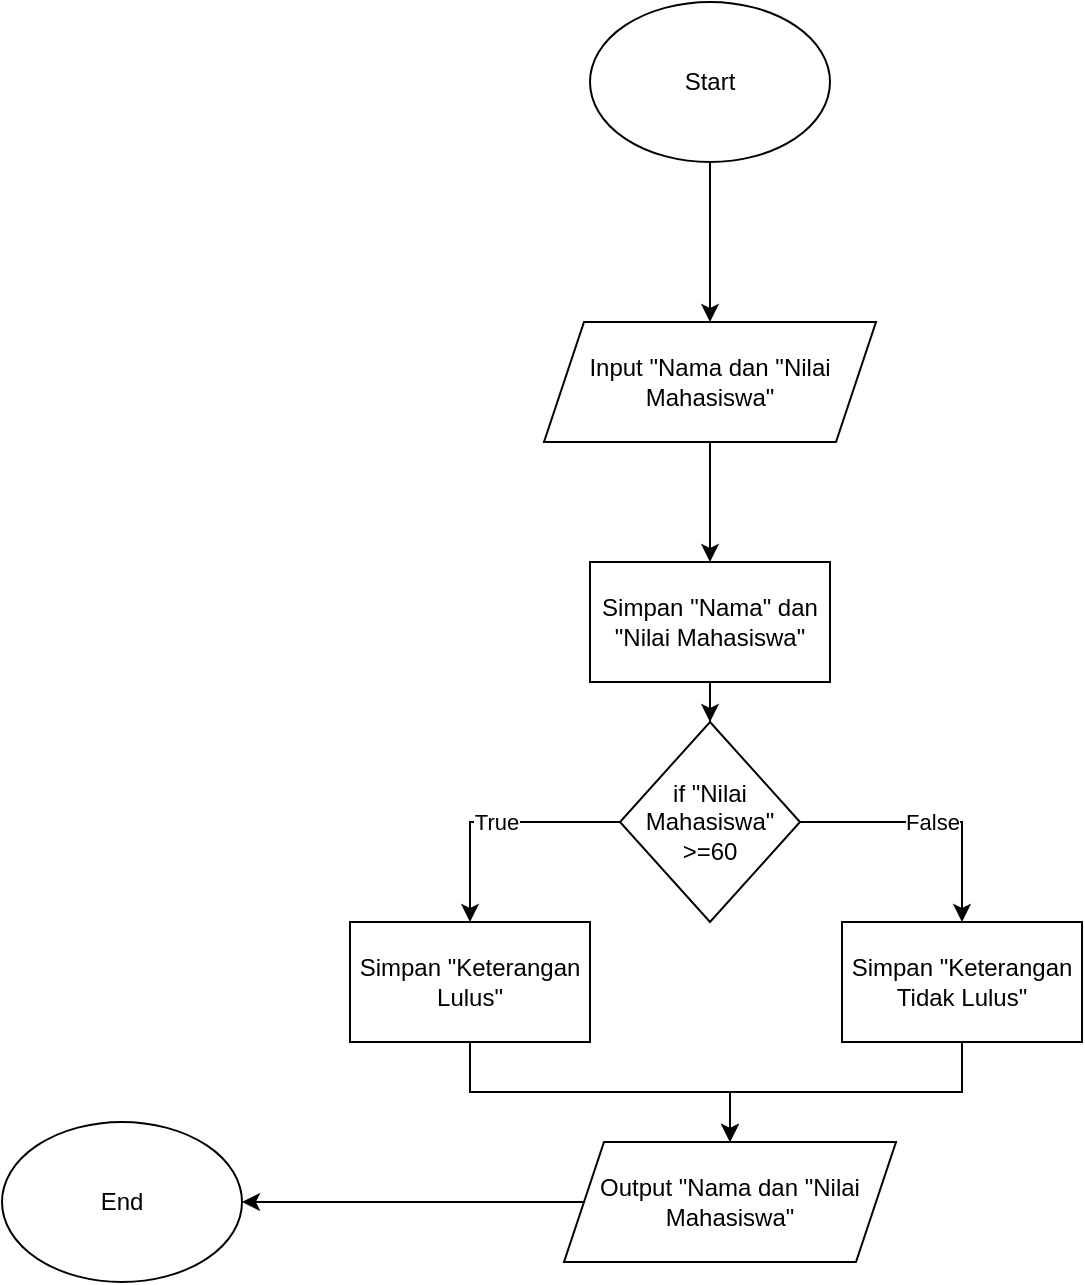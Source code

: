 <mxfile version="21.3.8" type="device">
  <diagram id="C5RBs43oDa-KdzZeNtuy" name="Page-1">
    <mxGraphModel dx="1434" dy="764" grid="1" gridSize="10" guides="1" tooltips="1" connect="1" arrows="1" fold="1" page="1" pageScale="1" pageWidth="827" pageHeight="1169" math="0" shadow="0">
      <root>
        <mxCell id="WIyWlLk6GJQsqaUBKTNV-0" />
        <mxCell id="WIyWlLk6GJQsqaUBKTNV-1" parent="WIyWlLk6GJQsqaUBKTNV-0" />
        <mxCell id="uX1SD6KOtz-bFzefyJ_t-4" style="edgeStyle=orthogonalEdgeStyle;rounded=0;orthogonalLoop=1;jettySize=auto;html=1;entryX=0.5;entryY=0;entryDx=0;entryDy=0;" edge="1" parent="WIyWlLk6GJQsqaUBKTNV-1" source="uX1SD6KOtz-bFzefyJ_t-0" target="uX1SD6KOtz-bFzefyJ_t-2">
          <mxGeometry relative="1" as="geometry" />
        </mxCell>
        <mxCell id="uX1SD6KOtz-bFzefyJ_t-0" value="Start" style="ellipse;whiteSpace=wrap;html=1;" vertex="1" parent="WIyWlLk6GJQsqaUBKTNV-1">
          <mxGeometry x="354" y="40" width="120" height="80" as="geometry" />
        </mxCell>
        <mxCell id="uX1SD6KOtz-bFzefyJ_t-1" value="End" style="ellipse;whiteSpace=wrap;html=1;" vertex="1" parent="WIyWlLk6GJQsqaUBKTNV-1">
          <mxGeometry x="60" y="600" width="120" height="80" as="geometry" />
        </mxCell>
        <mxCell id="uX1SD6KOtz-bFzefyJ_t-6" style="edgeStyle=orthogonalEdgeStyle;rounded=0;orthogonalLoop=1;jettySize=auto;html=1;entryX=0.5;entryY=0;entryDx=0;entryDy=0;" edge="1" parent="WIyWlLk6GJQsqaUBKTNV-1" source="uX1SD6KOtz-bFzefyJ_t-2" target="uX1SD6KOtz-bFzefyJ_t-5">
          <mxGeometry relative="1" as="geometry" />
        </mxCell>
        <mxCell id="uX1SD6KOtz-bFzefyJ_t-2" value="Input &quot;Nama dan &quot;Nilai Mahasiswa&quot;" style="shape=parallelogram;perimeter=parallelogramPerimeter;whiteSpace=wrap;html=1;fixedSize=1;" vertex="1" parent="WIyWlLk6GJQsqaUBKTNV-1">
          <mxGeometry x="331" y="200" width="166" height="60" as="geometry" />
        </mxCell>
        <mxCell id="uX1SD6KOtz-bFzefyJ_t-9" style="edgeStyle=orthogonalEdgeStyle;rounded=0;orthogonalLoop=1;jettySize=auto;html=1;entryX=0.5;entryY=0;entryDx=0;entryDy=0;" edge="1" parent="WIyWlLk6GJQsqaUBKTNV-1" source="uX1SD6KOtz-bFzefyJ_t-5" target="uX1SD6KOtz-bFzefyJ_t-8">
          <mxGeometry relative="1" as="geometry" />
        </mxCell>
        <mxCell id="uX1SD6KOtz-bFzefyJ_t-5" value="Simpan &quot;Nama&quot; dan &quot;Nilai Mahasiswa&quot;" style="rounded=0;whiteSpace=wrap;html=1;" vertex="1" parent="WIyWlLk6GJQsqaUBKTNV-1">
          <mxGeometry x="354" y="320" width="120" height="60" as="geometry" />
        </mxCell>
        <mxCell id="uX1SD6KOtz-bFzefyJ_t-11" value="True" style="edgeStyle=orthogonalEdgeStyle;rounded=0;orthogonalLoop=1;jettySize=auto;html=1;entryX=0.5;entryY=0;entryDx=0;entryDy=0;" edge="1" parent="WIyWlLk6GJQsqaUBKTNV-1" source="uX1SD6KOtz-bFzefyJ_t-8" target="uX1SD6KOtz-bFzefyJ_t-10">
          <mxGeometry relative="1" as="geometry" />
        </mxCell>
        <mxCell id="uX1SD6KOtz-bFzefyJ_t-15" value="False" style="edgeStyle=orthogonalEdgeStyle;rounded=0;orthogonalLoop=1;jettySize=auto;html=1;entryX=0.5;entryY=0;entryDx=0;entryDy=0;" edge="1" parent="WIyWlLk6GJQsqaUBKTNV-1" source="uX1SD6KOtz-bFzefyJ_t-8" target="uX1SD6KOtz-bFzefyJ_t-14">
          <mxGeometry relative="1" as="geometry" />
        </mxCell>
        <mxCell id="uX1SD6KOtz-bFzefyJ_t-8" value="if &quot;Nilai Mahasiswa&quot; &amp;gt;=60" style="rhombus;whiteSpace=wrap;html=1;" vertex="1" parent="WIyWlLk6GJQsqaUBKTNV-1">
          <mxGeometry x="369" y="400" width="90" height="100" as="geometry" />
        </mxCell>
        <mxCell id="uX1SD6KOtz-bFzefyJ_t-18" style="edgeStyle=orthogonalEdgeStyle;rounded=0;orthogonalLoop=1;jettySize=auto;html=1;entryX=0.5;entryY=0;entryDx=0;entryDy=0;" edge="1" parent="WIyWlLk6GJQsqaUBKTNV-1" source="uX1SD6KOtz-bFzefyJ_t-10" target="uX1SD6KOtz-bFzefyJ_t-17">
          <mxGeometry relative="1" as="geometry" />
        </mxCell>
        <mxCell id="uX1SD6KOtz-bFzefyJ_t-10" value="Simpan &quot;Keterangan Lulus&quot;" style="rounded=0;whiteSpace=wrap;html=1;" vertex="1" parent="WIyWlLk6GJQsqaUBKTNV-1">
          <mxGeometry x="234" y="500" width="120" height="60" as="geometry" />
        </mxCell>
        <mxCell id="uX1SD6KOtz-bFzefyJ_t-19" style="edgeStyle=orthogonalEdgeStyle;rounded=0;orthogonalLoop=1;jettySize=auto;html=1;entryX=0.5;entryY=0;entryDx=0;entryDy=0;" edge="1" parent="WIyWlLk6GJQsqaUBKTNV-1" source="uX1SD6KOtz-bFzefyJ_t-14" target="uX1SD6KOtz-bFzefyJ_t-17">
          <mxGeometry relative="1" as="geometry" />
        </mxCell>
        <mxCell id="uX1SD6KOtz-bFzefyJ_t-14" value="Simpan &quot;Keterangan Tidak Lulus&quot;" style="rounded=0;whiteSpace=wrap;html=1;" vertex="1" parent="WIyWlLk6GJQsqaUBKTNV-1">
          <mxGeometry x="480" y="500" width="120" height="60" as="geometry" />
        </mxCell>
        <mxCell id="uX1SD6KOtz-bFzefyJ_t-20" style="edgeStyle=orthogonalEdgeStyle;rounded=0;orthogonalLoop=1;jettySize=auto;html=1;entryX=1;entryY=0.5;entryDx=0;entryDy=0;" edge="1" parent="WIyWlLk6GJQsqaUBKTNV-1" source="uX1SD6KOtz-bFzefyJ_t-17" target="uX1SD6KOtz-bFzefyJ_t-1">
          <mxGeometry relative="1" as="geometry" />
        </mxCell>
        <mxCell id="uX1SD6KOtz-bFzefyJ_t-17" value="Output &quot;Nama dan &quot;Nilai Mahasiswa&quot;" style="shape=parallelogram;perimeter=parallelogramPerimeter;whiteSpace=wrap;html=1;fixedSize=1;" vertex="1" parent="WIyWlLk6GJQsqaUBKTNV-1">
          <mxGeometry x="341" y="610" width="166" height="60" as="geometry" />
        </mxCell>
      </root>
    </mxGraphModel>
  </diagram>
</mxfile>
